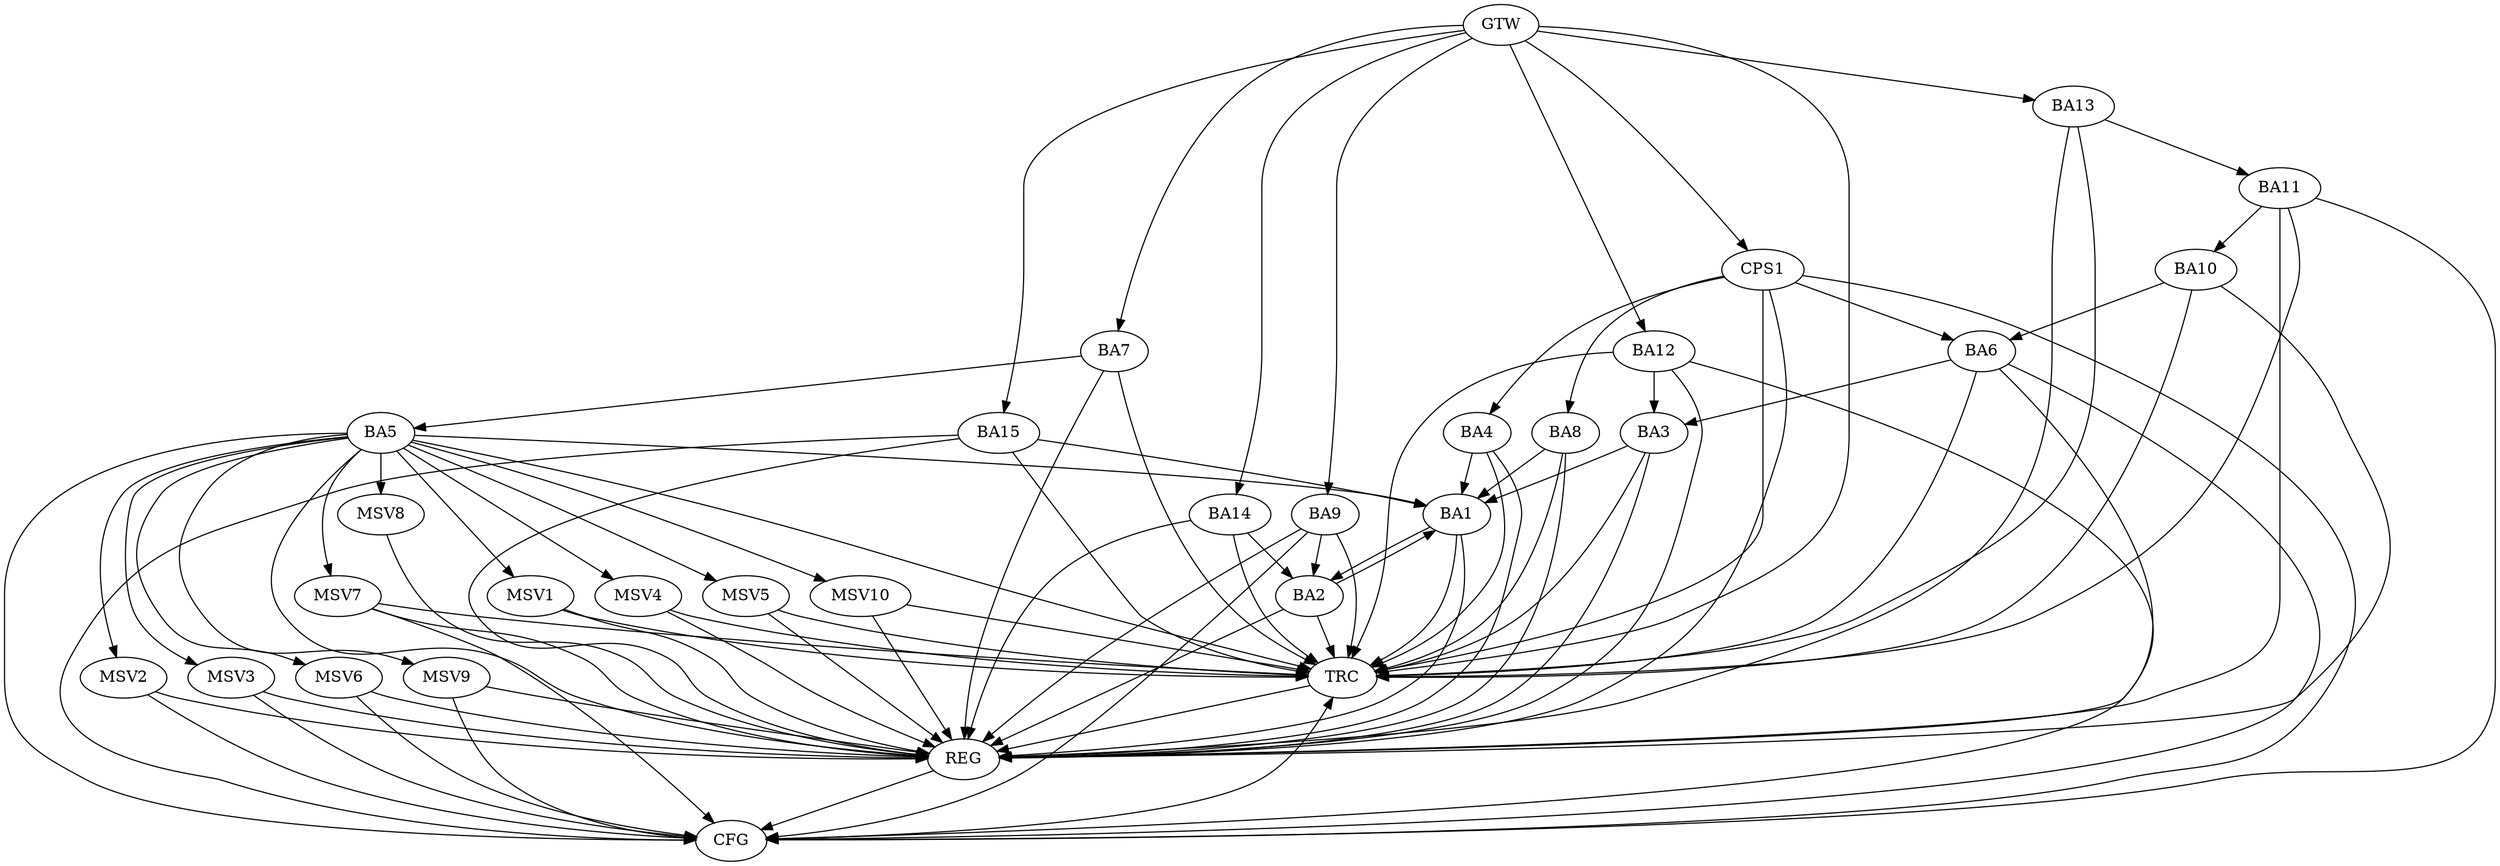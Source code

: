strict digraph G {
  BA1 [ label="BA1" ];
  BA2 [ label="BA2" ];
  BA3 [ label="BA3" ];
  BA4 [ label="BA4" ];
  BA5 [ label="BA5" ];
  BA6 [ label="BA6" ];
  BA7 [ label="BA7" ];
  BA8 [ label="BA8" ];
  BA9 [ label="BA9" ];
  BA10 [ label="BA10" ];
  BA11 [ label="BA11" ];
  BA12 [ label="BA12" ];
  BA13 [ label="BA13" ];
  BA14 [ label="BA14" ];
  BA15 [ label="BA15" ];
  CPS1 [ label="CPS1" ];
  GTW [ label="GTW" ];
  REG [ label="REG" ];
  CFG [ label="CFG" ];
  TRC [ label="TRC" ];
  MSV1 [ label="MSV1" ];
  MSV2 [ label="MSV2" ];
  MSV3 [ label="MSV3" ];
  MSV4 [ label="MSV4" ];
  MSV5 [ label="MSV5" ];
  MSV6 [ label="MSV6" ];
  MSV7 [ label="MSV7" ];
  MSV8 [ label="MSV8" ];
  MSV9 [ label="MSV9" ];
  MSV10 [ label="MSV10" ];
  BA1 -> BA2;
  BA2 -> BA1;
  BA3 -> BA1;
  BA4 -> BA1;
  BA5 -> BA1;
  BA6 -> BA3;
  BA7 -> BA5;
  BA8 -> BA1;
  BA9 -> BA2;
  BA10 -> BA6;
  BA11 -> BA10;
  BA12 -> BA3;
  BA13 -> BA11;
  BA14 -> BA2;
  BA15 -> BA1;
  CPS1 -> BA6;
  CPS1 -> BA8;
  CPS1 -> BA4;
  GTW -> BA7;
  GTW -> BA9;
  GTW -> BA12;
  GTW -> BA13;
  GTW -> BA14;
  GTW -> BA15;
  GTW -> CPS1;
  BA1 -> REG;
  BA2 -> REG;
  BA3 -> REG;
  BA4 -> REG;
  BA5 -> REG;
  BA6 -> REG;
  BA7 -> REG;
  BA8 -> REG;
  BA9 -> REG;
  BA10 -> REG;
  BA11 -> REG;
  BA12 -> REG;
  BA13 -> REG;
  BA14 -> REG;
  BA15 -> REG;
  CPS1 -> REG;
  BA11 -> CFG;
  BA9 -> CFG;
  BA12 -> CFG;
  CPS1 -> CFG;
  BA6 -> CFG;
  BA5 -> CFG;
  BA15 -> CFG;
  REG -> CFG;
  BA1 -> TRC;
  BA2 -> TRC;
  BA3 -> TRC;
  BA4 -> TRC;
  BA5 -> TRC;
  BA6 -> TRC;
  BA7 -> TRC;
  BA8 -> TRC;
  BA9 -> TRC;
  BA10 -> TRC;
  BA11 -> TRC;
  BA12 -> TRC;
  BA13 -> TRC;
  BA14 -> TRC;
  BA15 -> TRC;
  CPS1 -> TRC;
  GTW -> TRC;
  CFG -> TRC;
  TRC -> REG;
  BA5 -> MSV1;
  MSV1 -> REG;
  MSV1 -> TRC;
  BA5 -> MSV2;
  MSV2 -> REG;
  MSV2 -> CFG;
  BA5 -> MSV3;
  BA5 -> MSV4;
  MSV3 -> REG;
  MSV3 -> CFG;
  MSV4 -> REG;
  MSV4 -> TRC;
  BA5 -> MSV5;
  MSV5 -> REG;
  MSV5 -> TRC;
  BA5 -> MSV6;
  MSV6 -> REG;
  MSV6 -> CFG;
  BA5 -> MSV7;
  MSV7 -> REG;
  MSV7 -> TRC;
  MSV7 -> CFG;
  BA5 -> MSV8;
  MSV8 -> REG;
  BA5 -> MSV9;
  MSV9 -> REG;
  MSV9 -> CFG;
  BA5 -> MSV10;
  MSV10 -> REG;
  MSV10 -> TRC;
}
